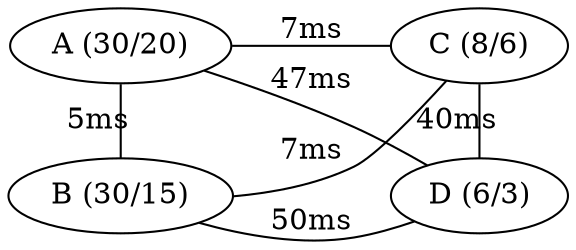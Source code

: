 digraph {
    edge [dir=none];
    rankdir=LR;
    a [label="A (30/20)"];
    b [label="B (30/15)"];
    c [label="C (8/6)"];
    d [label="D (6/3)"]

    a -> b [label="5ms"];
    a -> c [label="7ms"];
    a -> d [label="47ms"];

    b -> c [label="7ms"];
    b -> d [label="50ms"];

    c -> d [label="40ms"];

    {rank=same; a b}
    {rank=same; c d}
}

